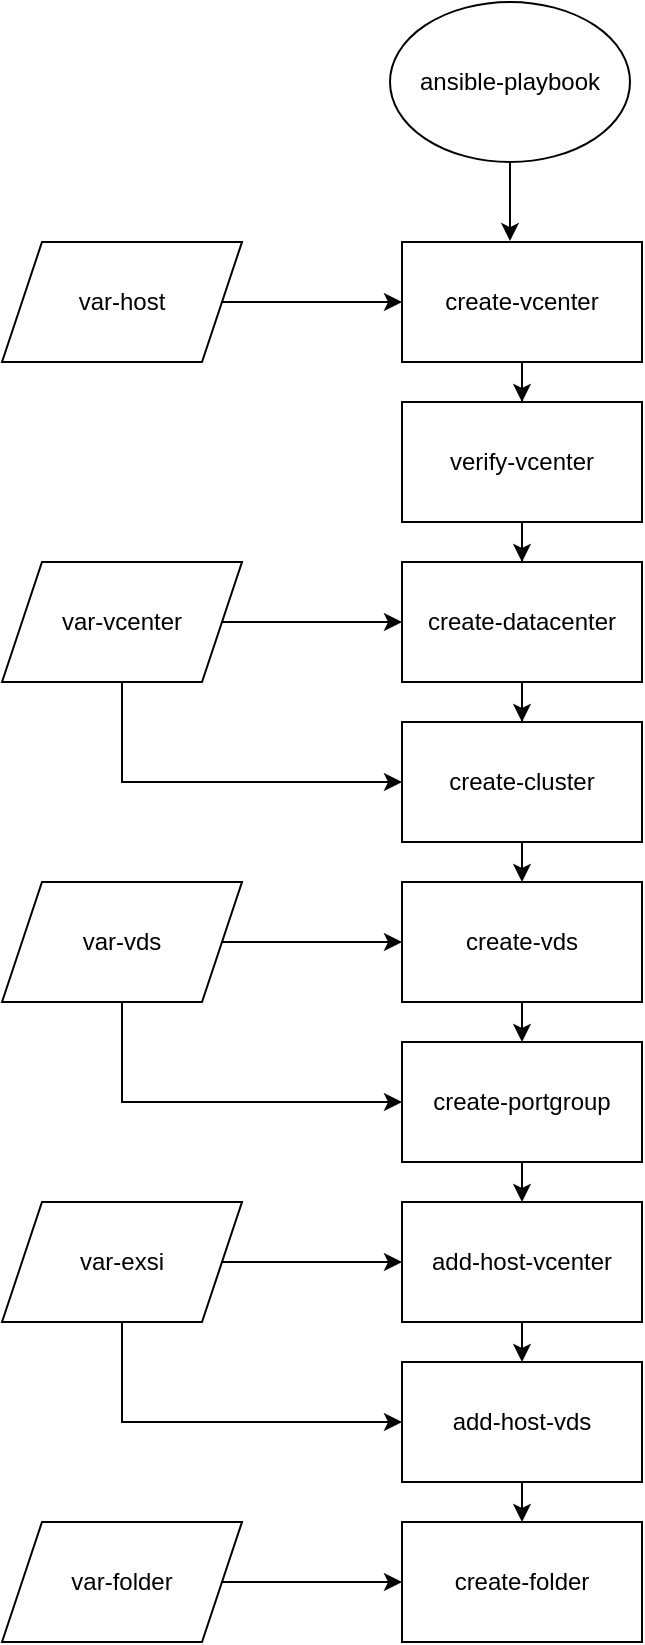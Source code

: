 <mxfile version="26.0.16">
  <diagram name="Trang-1" id="GE9GRrDwJmh3Q-470_ag">
    <mxGraphModel dx="1226" dy="778" grid="1" gridSize="10" guides="1" tooltips="1" connect="1" arrows="1" fold="1" page="1" pageScale="1" pageWidth="827" pageHeight="1169" math="0" shadow="0">
      <root>
        <mxCell id="0" />
        <mxCell id="1" parent="0" />
        <mxCell id="VMqvZ4nHfTinee_h2vSt-14" style="edgeStyle=orthogonalEdgeStyle;rounded=0;orthogonalLoop=1;jettySize=auto;html=1;entryX=0.5;entryY=0;entryDx=0;entryDy=0;" edge="1" parent="1" source="VMqvZ4nHfTinee_h2vSt-1" target="VMqvZ4nHfTinee_h2vSt-6">
          <mxGeometry relative="1" as="geometry" />
        </mxCell>
        <mxCell id="VMqvZ4nHfTinee_h2vSt-1" value="create-vcenter" style="rounded=0;whiteSpace=wrap;html=1;" vertex="1" parent="1">
          <mxGeometry x="360" y="120" width="120" height="60" as="geometry" />
        </mxCell>
        <mxCell id="VMqvZ4nHfTinee_h2vSt-2" value="ansible-playbook" style="ellipse;whiteSpace=wrap;html=1;" vertex="1" parent="1">
          <mxGeometry x="354" width="120" height="80" as="geometry" />
        </mxCell>
        <mxCell id="VMqvZ4nHfTinee_h2vSt-5" style="edgeStyle=orthogonalEdgeStyle;rounded=0;orthogonalLoop=1;jettySize=auto;html=1;exitX=1;exitY=0.5;exitDx=0;exitDy=0;entryX=0;entryY=0.5;entryDx=0;entryDy=0;" edge="1" parent="1" source="VMqvZ4nHfTinee_h2vSt-3" target="VMqvZ4nHfTinee_h2vSt-1">
          <mxGeometry relative="1" as="geometry" />
        </mxCell>
        <mxCell id="VMqvZ4nHfTinee_h2vSt-3" value="var-host" style="shape=parallelogram;perimeter=parallelogramPerimeter;whiteSpace=wrap;html=1;fixedSize=1;" vertex="1" parent="1">
          <mxGeometry x="160" y="120" width="120" height="60" as="geometry" />
        </mxCell>
        <mxCell id="VMqvZ4nHfTinee_h2vSt-4" style="edgeStyle=orthogonalEdgeStyle;rounded=0;orthogonalLoop=1;jettySize=auto;html=1;exitX=0.5;exitY=1;exitDx=0;exitDy=0;entryX=0.45;entryY=-0.008;entryDx=0;entryDy=0;entryPerimeter=0;" edge="1" parent="1" source="VMqvZ4nHfTinee_h2vSt-2" target="VMqvZ4nHfTinee_h2vSt-1">
          <mxGeometry relative="1" as="geometry" />
        </mxCell>
        <mxCell id="VMqvZ4nHfTinee_h2vSt-15" style="edgeStyle=orthogonalEdgeStyle;rounded=0;orthogonalLoop=1;jettySize=auto;html=1;entryX=0.5;entryY=0;entryDx=0;entryDy=0;" edge="1" parent="1" source="VMqvZ4nHfTinee_h2vSt-6" target="VMqvZ4nHfTinee_h2vSt-7">
          <mxGeometry relative="1" as="geometry" />
        </mxCell>
        <mxCell id="VMqvZ4nHfTinee_h2vSt-6" value="verify-vcenter" style="rounded=0;whiteSpace=wrap;html=1;" vertex="1" parent="1">
          <mxGeometry x="360" y="200" width="120" height="60" as="geometry" />
        </mxCell>
        <mxCell id="VMqvZ4nHfTinee_h2vSt-16" style="edgeStyle=orthogonalEdgeStyle;rounded=0;orthogonalLoop=1;jettySize=auto;html=1;entryX=0.5;entryY=0;entryDx=0;entryDy=0;" edge="1" parent="1" source="VMqvZ4nHfTinee_h2vSt-7" target="VMqvZ4nHfTinee_h2vSt-8">
          <mxGeometry relative="1" as="geometry" />
        </mxCell>
        <mxCell id="VMqvZ4nHfTinee_h2vSt-7" value="create-datacenter" style="rounded=0;whiteSpace=wrap;html=1;" vertex="1" parent="1">
          <mxGeometry x="360" y="280" width="120" height="60" as="geometry" />
        </mxCell>
        <mxCell id="VMqvZ4nHfTinee_h2vSt-31" style="edgeStyle=orthogonalEdgeStyle;rounded=0;orthogonalLoop=1;jettySize=auto;html=1;exitX=0.5;exitY=1;exitDx=0;exitDy=0;entryX=0.5;entryY=0;entryDx=0;entryDy=0;" edge="1" parent="1" source="VMqvZ4nHfTinee_h2vSt-8" target="VMqvZ4nHfTinee_h2vSt-17">
          <mxGeometry relative="1" as="geometry" />
        </mxCell>
        <mxCell id="VMqvZ4nHfTinee_h2vSt-8" value="create-cluster" style="rounded=0;whiteSpace=wrap;html=1;" vertex="1" parent="1">
          <mxGeometry x="360" y="360" width="120" height="60" as="geometry" />
        </mxCell>
        <mxCell id="VMqvZ4nHfTinee_h2vSt-13" style="edgeStyle=orthogonalEdgeStyle;rounded=0;orthogonalLoop=1;jettySize=auto;html=1;entryX=0;entryY=0.5;entryDx=0;entryDy=0;" edge="1" parent="1" source="VMqvZ4nHfTinee_h2vSt-11" target="VMqvZ4nHfTinee_h2vSt-7">
          <mxGeometry relative="1" as="geometry">
            <Array as="points">
              <mxPoint x="320" y="310" />
              <mxPoint x="320" y="310" />
            </Array>
          </mxGeometry>
        </mxCell>
        <mxCell id="VMqvZ4nHfTinee_h2vSt-22" style="edgeStyle=orthogonalEdgeStyle;rounded=0;orthogonalLoop=1;jettySize=auto;html=1;entryX=0;entryY=0.5;entryDx=0;entryDy=0;" edge="1" parent="1" source="VMqvZ4nHfTinee_h2vSt-11" target="VMqvZ4nHfTinee_h2vSt-8">
          <mxGeometry relative="1" as="geometry">
            <Array as="points">
              <mxPoint x="220" y="390" />
            </Array>
          </mxGeometry>
        </mxCell>
        <mxCell id="VMqvZ4nHfTinee_h2vSt-11" value="var-vcenter" style="shape=parallelogram;perimeter=parallelogramPerimeter;whiteSpace=wrap;html=1;fixedSize=1;" vertex="1" parent="1">
          <mxGeometry x="160" y="280" width="120" height="60" as="geometry" />
        </mxCell>
        <mxCell id="VMqvZ4nHfTinee_h2vSt-32" style="edgeStyle=orthogonalEdgeStyle;rounded=0;orthogonalLoop=1;jettySize=auto;html=1;exitX=0.5;exitY=1;exitDx=0;exitDy=0;entryX=0.5;entryY=0;entryDx=0;entryDy=0;" edge="1" parent="1" source="VMqvZ4nHfTinee_h2vSt-17" target="VMqvZ4nHfTinee_h2vSt-18">
          <mxGeometry relative="1" as="geometry" />
        </mxCell>
        <mxCell id="VMqvZ4nHfTinee_h2vSt-17" value="create-vds" style="rounded=0;whiteSpace=wrap;html=1;" vertex="1" parent="1">
          <mxGeometry x="360" y="440" width="120" height="60" as="geometry" />
        </mxCell>
        <mxCell id="VMqvZ4nHfTinee_h2vSt-33" style="edgeStyle=orthogonalEdgeStyle;rounded=0;orthogonalLoop=1;jettySize=auto;html=1;exitX=0.5;exitY=1;exitDx=0;exitDy=0;entryX=0.5;entryY=0;entryDx=0;entryDy=0;" edge="1" parent="1" source="VMqvZ4nHfTinee_h2vSt-18" target="VMqvZ4nHfTinee_h2vSt-19">
          <mxGeometry relative="1" as="geometry" />
        </mxCell>
        <mxCell id="VMqvZ4nHfTinee_h2vSt-18" value="create-portgroup" style="rounded=0;whiteSpace=wrap;html=1;" vertex="1" parent="1">
          <mxGeometry x="360" y="520" width="120" height="60" as="geometry" />
        </mxCell>
        <mxCell id="VMqvZ4nHfTinee_h2vSt-34" style="edgeStyle=orthogonalEdgeStyle;rounded=0;orthogonalLoop=1;jettySize=auto;html=1;exitX=0.5;exitY=1;exitDx=0;exitDy=0;entryX=0.5;entryY=0;entryDx=0;entryDy=0;" edge="1" parent="1" source="VMqvZ4nHfTinee_h2vSt-19" target="VMqvZ4nHfTinee_h2vSt-21">
          <mxGeometry relative="1" as="geometry" />
        </mxCell>
        <mxCell id="VMqvZ4nHfTinee_h2vSt-19" value="add-host-vcenter" style="rounded=0;whiteSpace=wrap;html=1;" vertex="1" parent="1">
          <mxGeometry x="360" y="600" width="120" height="60" as="geometry" />
        </mxCell>
        <mxCell id="VMqvZ4nHfTinee_h2vSt-20" value="create-folder" style="rounded=0;whiteSpace=wrap;html=1;" vertex="1" parent="1">
          <mxGeometry x="360" y="760" width="120" height="60" as="geometry" />
        </mxCell>
        <mxCell id="VMqvZ4nHfTinee_h2vSt-35" style="edgeStyle=orthogonalEdgeStyle;rounded=0;orthogonalLoop=1;jettySize=auto;html=1;exitX=0.5;exitY=1;exitDx=0;exitDy=0;entryX=0.5;entryY=0;entryDx=0;entryDy=0;" edge="1" parent="1" source="VMqvZ4nHfTinee_h2vSt-21" target="VMqvZ4nHfTinee_h2vSt-20">
          <mxGeometry relative="1" as="geometry" />
        </mxCell>
        <mxCell id="VMqvZ4nHfTinee_h2vSt-21" value="add-host-vds" style="rounded=0;whiteSpace=wrap;html=1;" vertex="1" parent="1">
          <mxGeometry x="360" y="680" width="120" height="60" as="geometry" />
        </mxCell>
        <mxCell id="VMqvZ4nHfTinee_h2vSt-24" style="edgeStyle=orthogonalEdgeStyle;rounded=0;orthogonalLoop=1;jettySize=auto;html=1;entryX=0;entryY=0.5;entryDx=0;entryDy=0;" edge="1" parent="1" source="VMqvZ4nHfTinee_h2vSt-23" target="VMqvZ4nHfTinee_h2vSt-17">
          <mxGeometry relative="1" as="geometry" />
        </mxCell>
        <mxCell id="VMqvZ4nHfTinee_h2vSt-25" style="edgeStyle=orthogonalEdgeStyle;rounded=0;orthogonalLoop=1;jettySize=auto;html=1;entryX=0;entryY=0.5;entryDx=0;entryDy=0;" edge="1" parent="1" source="VMqvZ4nHfTinee_h2vSt-23" target="VMqvZ4nHfTinee_h2vSt-18">
          <mxGeometry relative="1" as="geometry">
            <Array as="points">
              <mxPoint x="220" y="550" />
            </Array>
          </mxGeometry>
        </mxCell>
        <mxCell id="VMqvZ4nHfTinee_h2vSt-23" value="var-vds" style="shape=parallelogram;perimeter=parallelogramPerimeter;whiteSpace=wrap;html=1;fixedSize=1;" vertex="1" parent="1">
          <mxGeometry x="160" y="440" width="120" height="60" as="geometry" />
        </mxCell>
        <mxCell id="VMqvZ4nHfTinee_h2vSt-27" style="edgeStyle=orthogonalEdgeStyle;rounded=0;orthogonalLoop=1;jettySize=auto;html=1;entryX=0;entryY=0.5;entryDx=0;entryDy=0;" edge="1" parent="1" source="VMqvZ4nHfTinee_h2vSt-26" target="VMqvZ4nHfTinee_h2vSt-19">
          <mxGeometry relative="1" as="geometry" />
        </mxCell>
        <mxCell id="VMqvZ4nHfTinee_h2vSt-28" style="edgeStyle=orthogonalEdgeStyle;rounded=0;orthogonalLoop=1;jettySize=auto;html=1;entryX=0;entryY=0.5;entryDx=0;entryDy=0;" edge="1" parent="1" source="VMqvZ4nHfTinee_h2vSt-26" target="VMqvZ4nHfTinee_h2vSt-21">
          <mxGeometry relative="1" as="geometry">
            <Array as="points">
              <mxPoint x="220" y="710" />
            </Array>
          </mxGeometry>
        </mxCell>
        <mxCell id="VMqvZ4nHfTinee_h2vSt-26" value="var-exsi" style="shape=parallelogram;perimeter=parallelogramPerimeter;whiteSpace=wrap;html=1;fixedSize=1;" vertex="1" parent="1">
          <mxGeometry x="160" y="600" width="120" height="60" as="geometry" />
        </mxCell>
        <mxCell id="VMqvZ4nHfTinee_h2vSt-30" style="edgeStyle=orthogonalEdgeStyle;rounded=0;orthogonalLoop=1;jettySize=auto;html=1;entryX=0;entryY=0.5;entryDx=0;entryDy=0;" edge="1" parent="1" source="VMqvZ4nHfTinee_h2vSt-29" target="VMqvZ4nHfTinee_h2vSt-20">
          <mxGeometry relative="1" as="geometry" />
        </mxCell>
        <mxCell id="VMqvZ4nHfTinee_h2vSt-29" value="var-folder" style="shape=parallelogram;perimeter=parallelogramPerimeter;whiteSpace=wrap;html=1;fixedSize=1;" vertex="1" parent="1">
          <mxGeometry x="160" y="760" width="120" height="60" as="geometry" />
        </mxCell>
      </root>
    </mxGraphModel>
  </diagram>
</mxfile>
